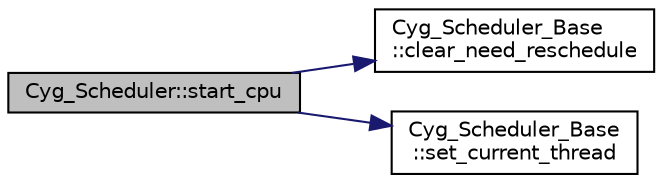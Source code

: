 digraph "Cyg_Scheduler::start_cpu"
{
  edge [fontname="Helvetica",fontsize="10",labelfontname="Helvetica",labelfontsize="10"];
  node [fontname="Helvetica",fontsize="10",shape=record];
  rankdir="LR";
  Node1 [label="Cyg_Scheduler::start_cpu",height=0.2,width=0.4,color="black", fillcolor="grey75", style="filled" fontcolor="black"];
  Node1 -> Node2 [color="midnightblue",fontsize="10",style="solid",fontname="Helvetica"];
  Node2 [label="Cyg_Scheduler_Base\l::clear_need_reschedule",height=0.2,width=0.4,color="black", fillcolor="white", style="filled",URL="$class_cyg___scheduler___base.html#a6d90dadb5d732756eb2f1acdedb54aa2"];
  Node1 -> Node3 [color="midnightblue",fontsize="10",style="solid",fontname="Helvetica"];
  Node3 [label="Cyg_Scheduler_Base\l::set_current_thread",height=0.2,width=0.4,color="black", fillcolor="white", style="filled",URL="$class_cyg___scheduler___base.html#adfc61894e51c5f0f38deaaedc79711dc"];
}
